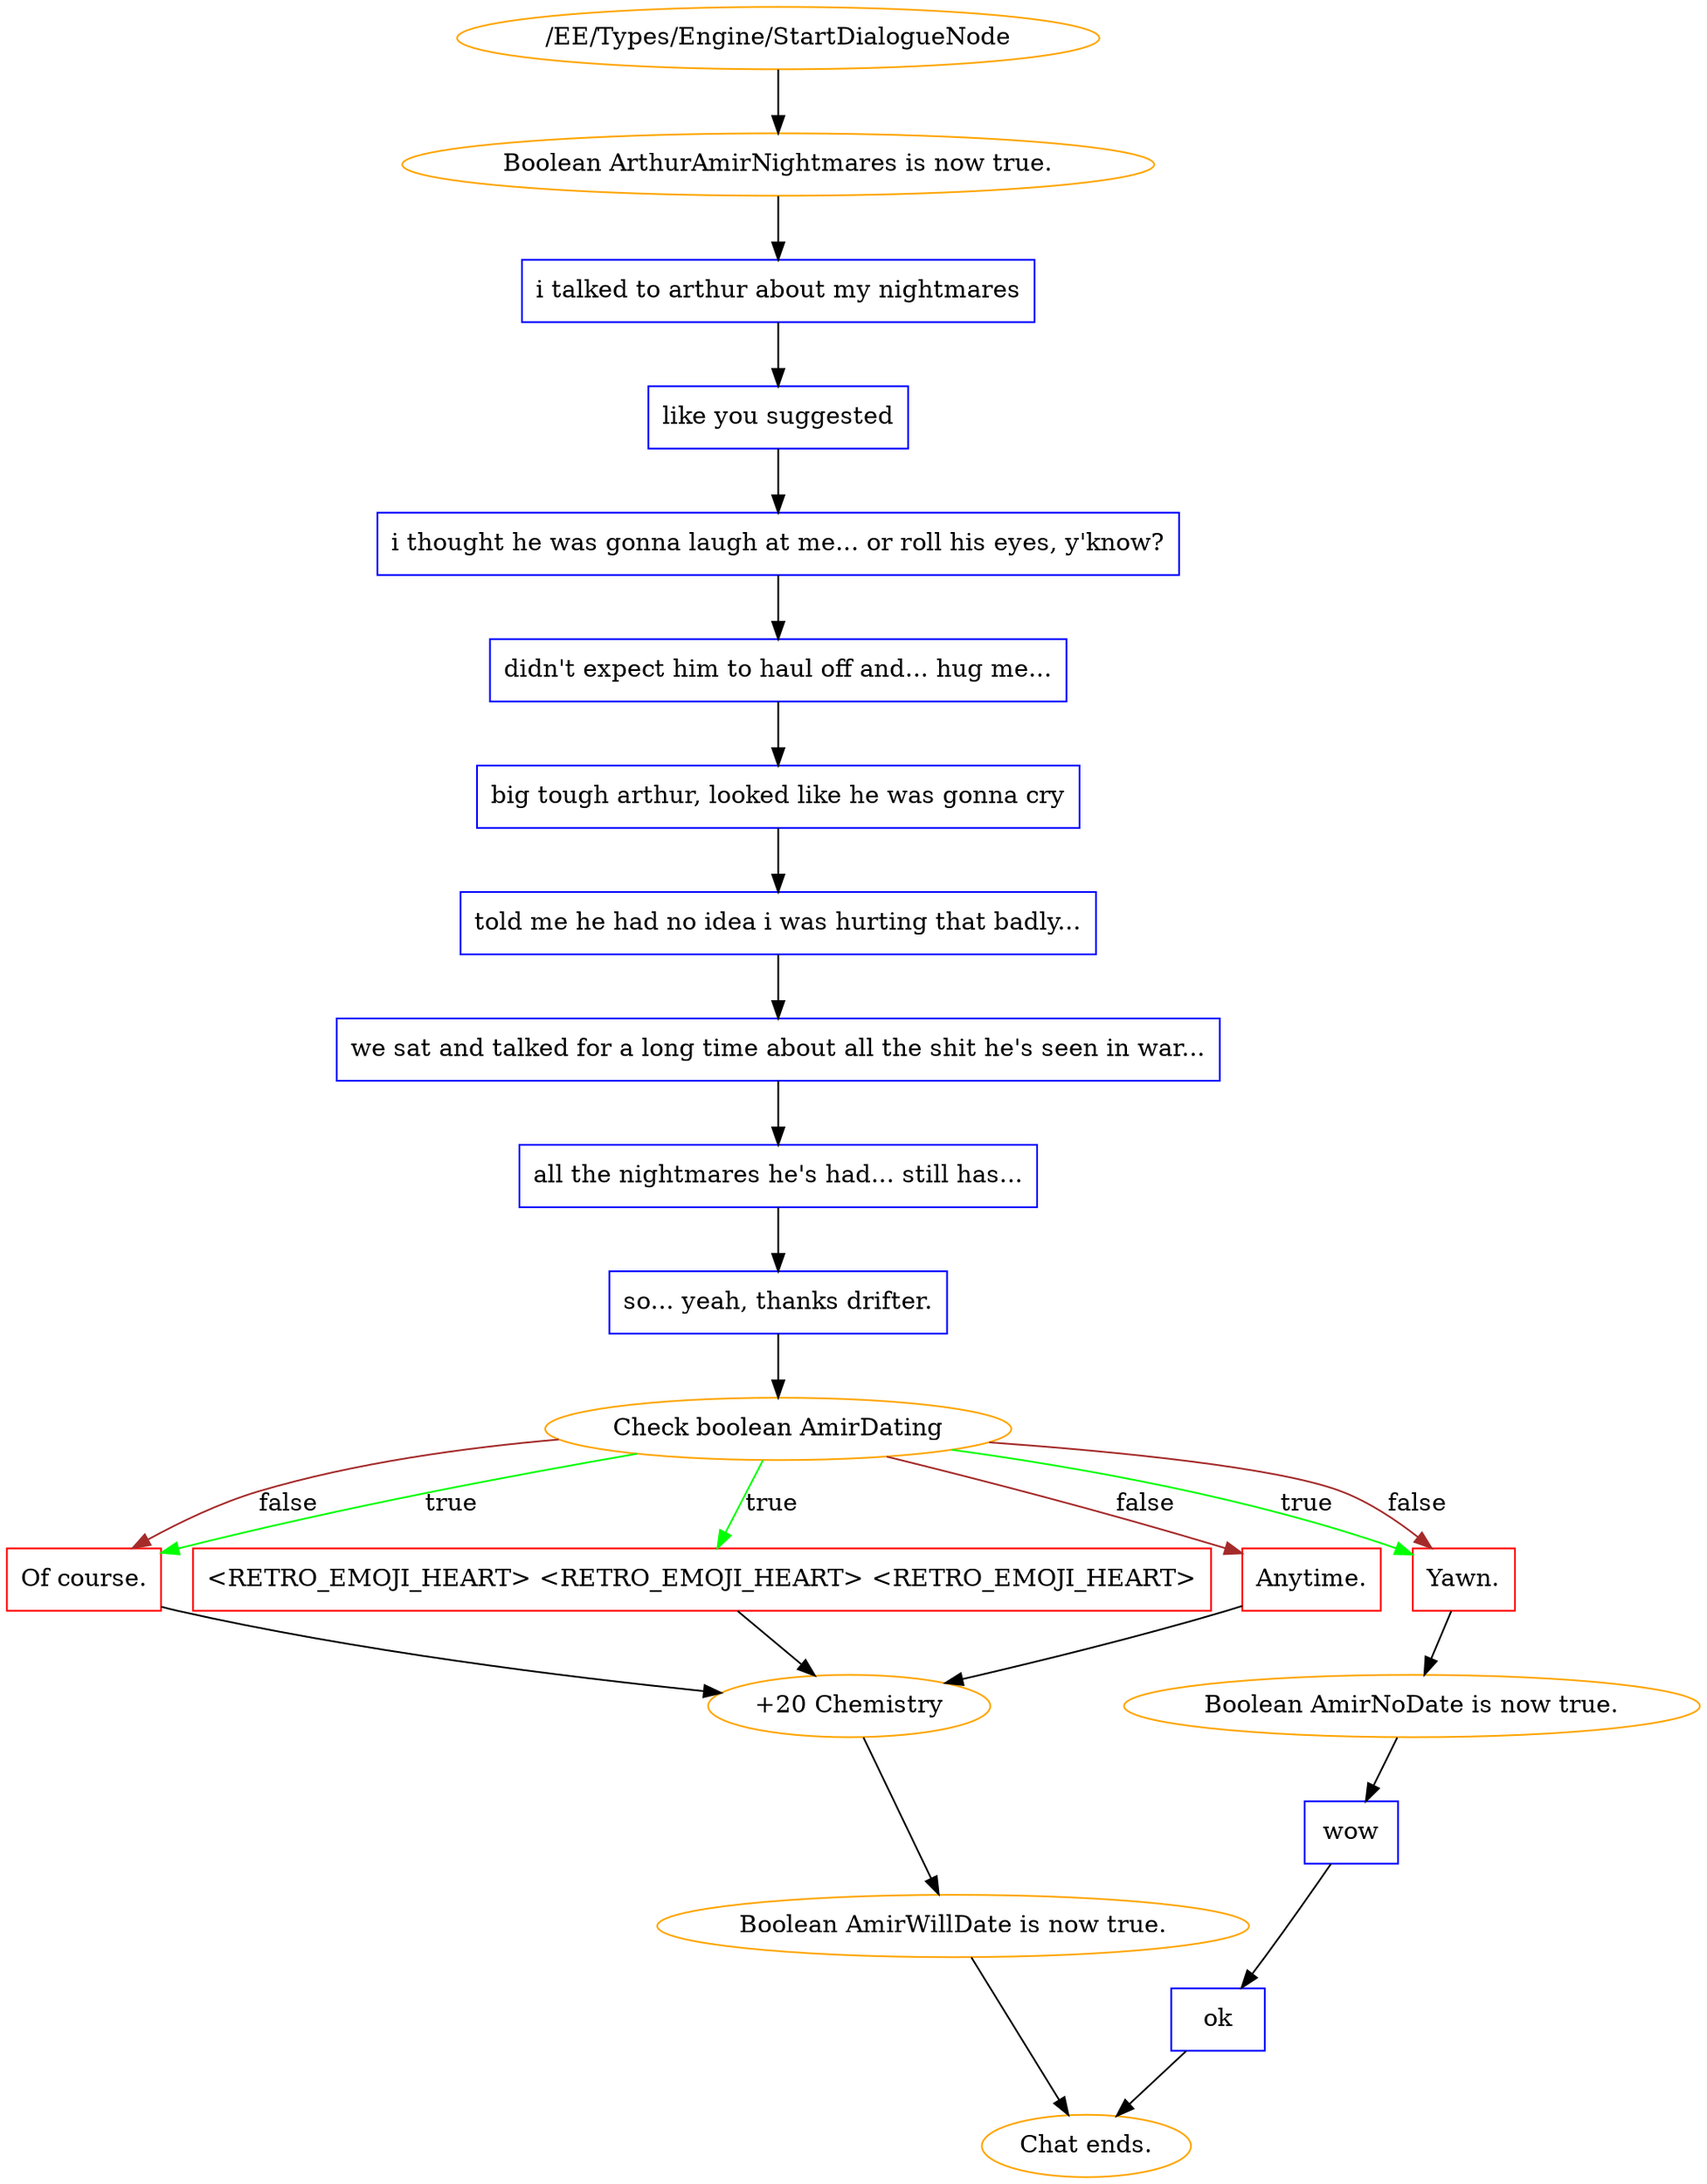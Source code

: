 digraph {
	1880 [label="/EE/Types/Engine/StartDialogueNode",color=orange];
		1880 -> 1881;
	1881 [label="Boolean ArthurAmirNightmares is now true.",color=orange];
		1881 -> 1882;
	1882 [label="i talked to arthur about my nightmares",shape=box,color=blue];
		1882 -> 1883;
	1883 [label="like you suggested",shape=box,color=blue];
		1883 -> 1884;
	1884 [label="i thought he was gonna laugh at me... or roll his eyes, y'know?",shape=box,color=blue];
		1884 -> 1885;
	1885 [label="didn't expect him to haul off and... hug me...",shape=box,color=blue];
		1885 -> 1886;
	1886 [label="big tough arthur, looked like he was gonna cry",shape=box,color=blue];
		1886 -> 1887;
	1887 [label="told me he had no idea i was hurting that badly...",shape=box,color=blue];
		1887 -> 1888;
	1888 [label="we sat and talked for a long time about all the shit he's seen in war...",shape=box,color=blue];
		1888 -> 1889;
	1889 [label="all the nightmares he's had... still has...",shape=box,color=blue];
		1889 -> 1890;
	1890 [label="so... yeah, thanks drifter.",shape=box,color=blue];
		1890 -> 1891;
	1891 [label="Check boolean AmirDating",color=orange];
		1891 -> 1892 [label=true,color=green];
		1891 -> 1894 [label=true,color=green];
		1891 -> 1895 [label=true,color=green];
		1891 -> 1894 [label=false,color=brown];
		1891 -> 1895 [label=false,color=brown];
		1891 -> 1893 [label=false,color=brown];
	1892 [label="<RETRO_EMOJI_HEART> <RETRO_EMOJI_HEART> <RETRO_EMOJI_HEART>",shape=box,color=red];
		1892 -> 1896;
	1894 [label="Of course.",shape=box,color=red];
		1894 -> 1896;
	1895 [label="Yawn.",shape=box,color=red];
		1895 -> 1897;
	1893 [label="Anytime.",shape=box,color=red];
		1893 -> 1896;
	1896 [label="+20 Chemistry",color=orange];
		1896 -> 1900;
	1897 [label="Boolean AmirNoDate is now true.",color=orange];
		1897 -> 1898;
	1900 [label="Boolean AmirWillDate is now true.",color=orange];
		1900 -> "Chat ends.";
	1898 [label="wow",shape=box,color=blue];
		1898 -> 1899;
	"Chat ends." [color=orange];
	1899 [label="ok",shape=box,color=blue];
		1899 -> "Chat ends.";
	"Chat ends." [color=orange];
}